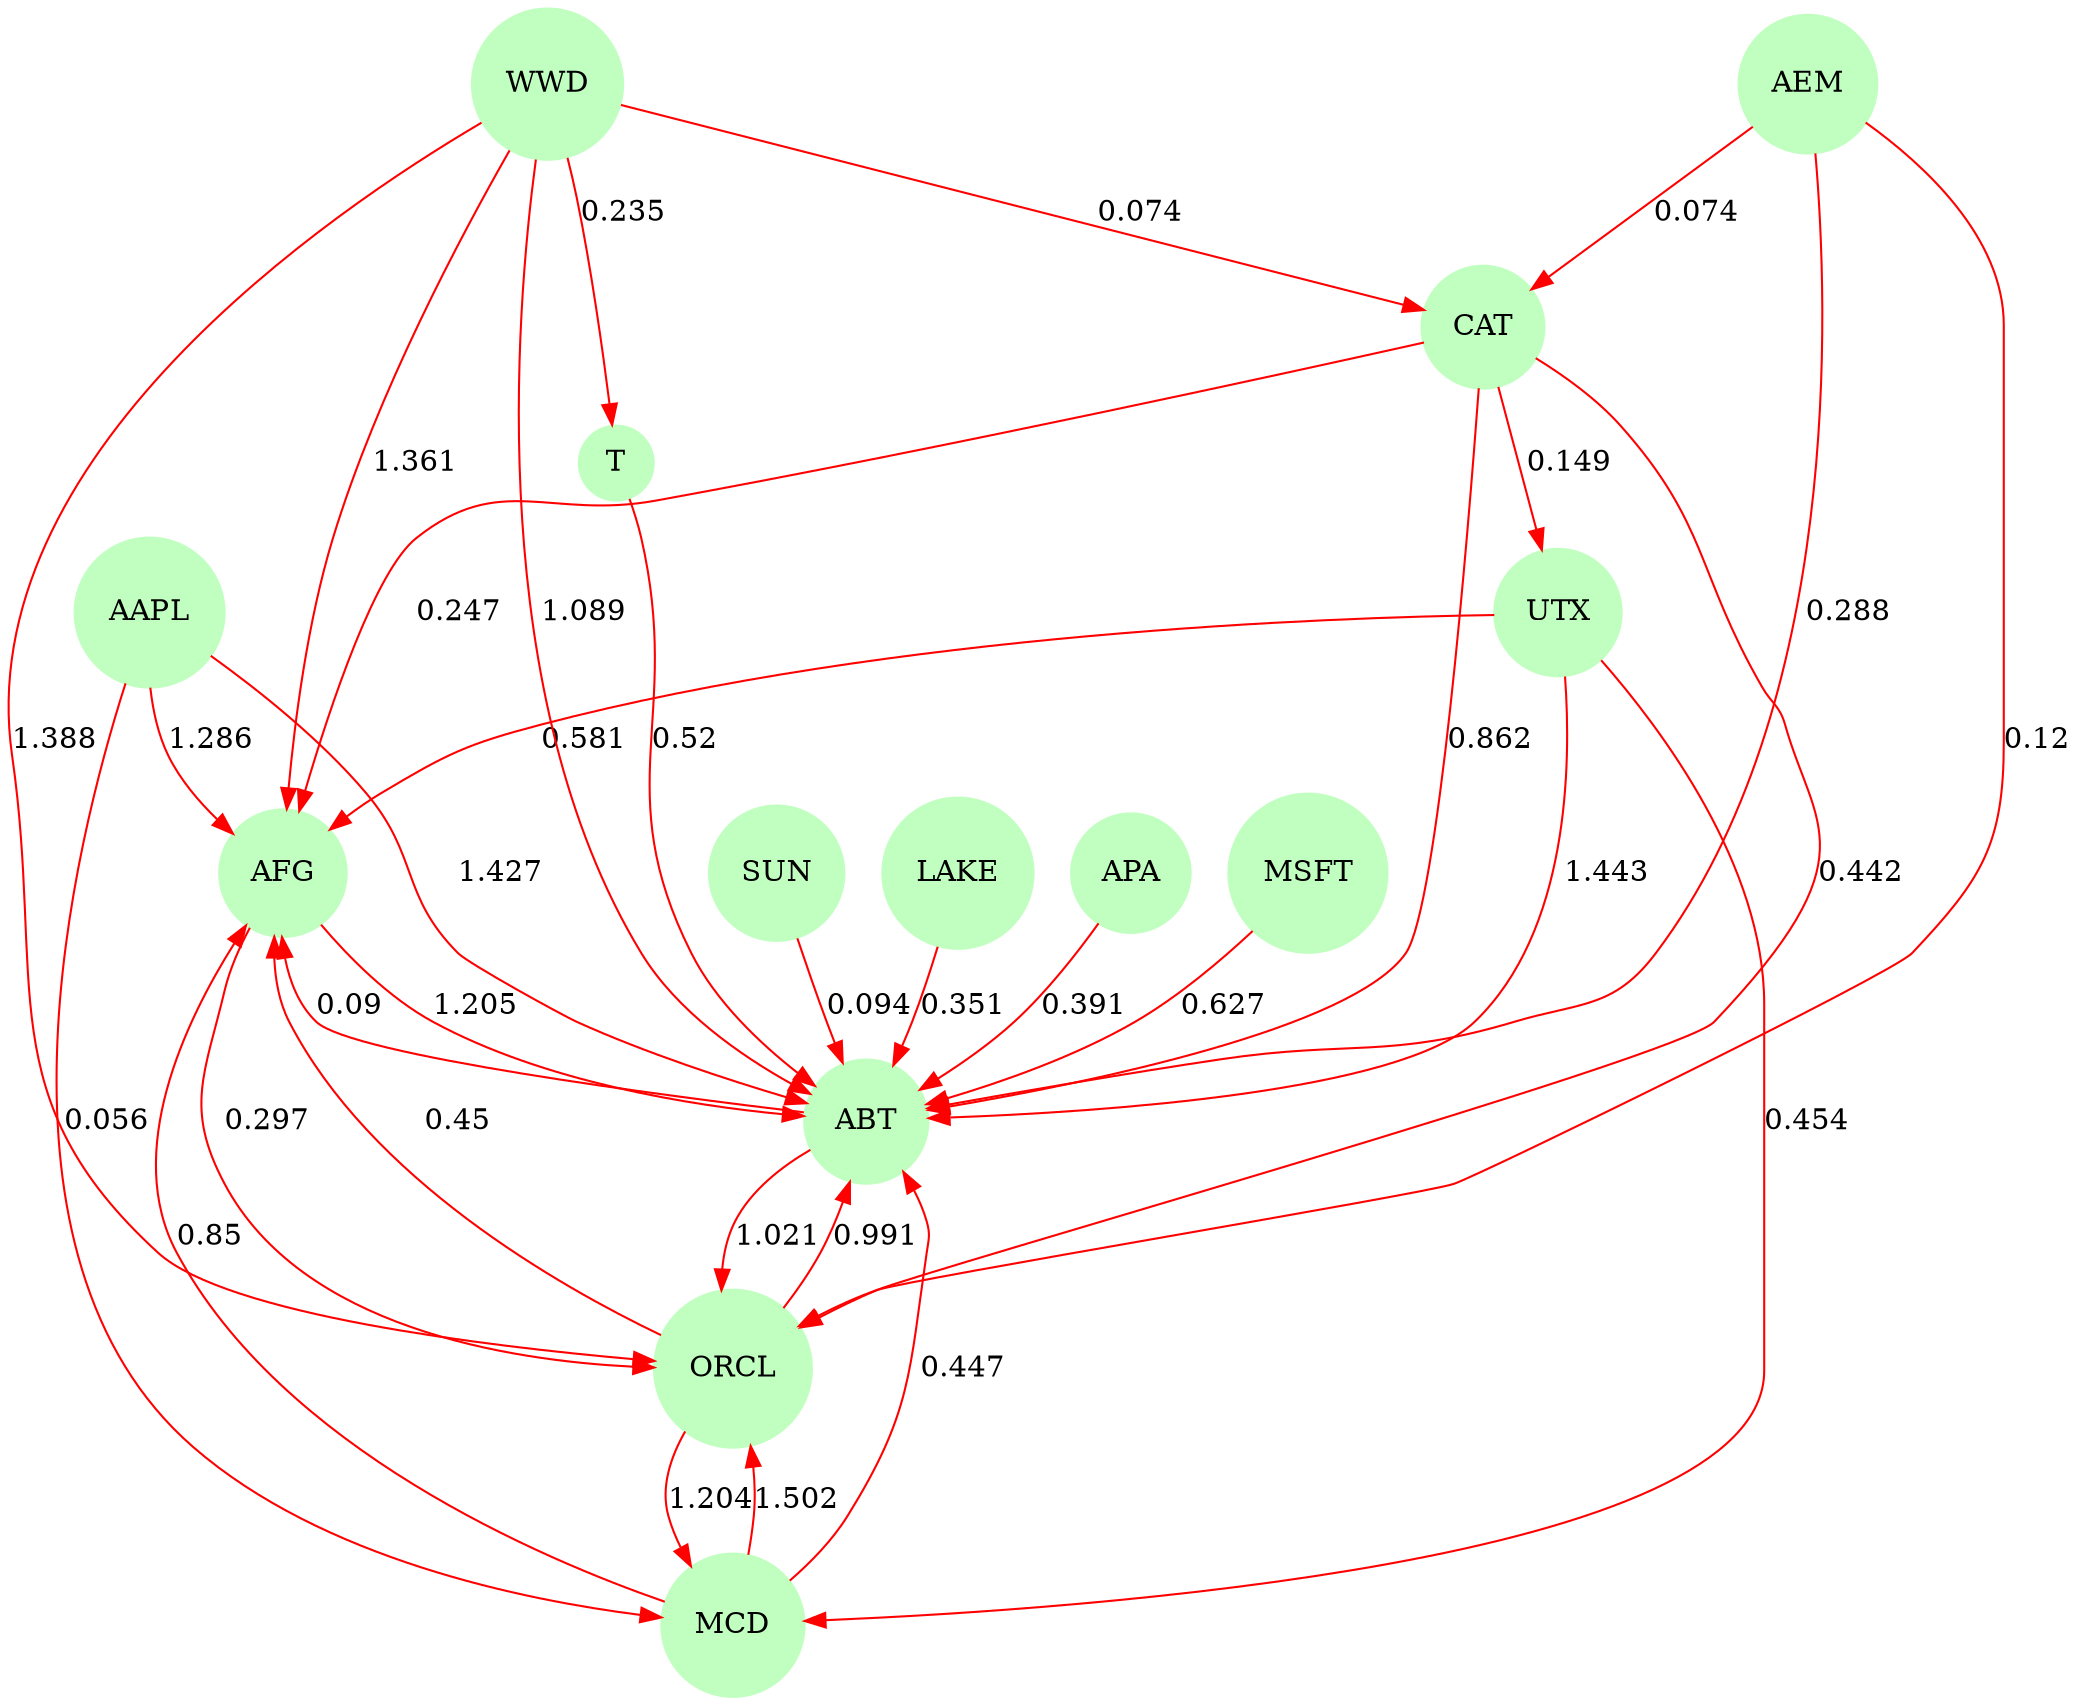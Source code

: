 strict digraph {

CAT -> UTX	 [color=red,label=0.149];
CAT -> AFG	 [color=red,label=0.247];
CAT -> ABT	 [color=red,label=0.862];
CAT -> ORCL	 [color=red,label=0.442];
UTX -> ABT	 [color=red,label=1.443];
UTX -> AFG	 [color=red,label=0.581];
UTX -> MCD	 [color=red,label=0.454];
AFG -> ORCL	 [color=red,label=0.297];
AFG -> ABT	 [color=red,label=1.205];
ABT -> ORCL	 [color=red,label=1.021];
ABT -> AFG	 [color=red,label=0.09];
ORCL -> AFG	 [color=red,label=0.45];
ORCL -> ABT	 [color=red,label=0.991];
ORCL -> MCD	 [color=red,label=1.204];
SUN -> ABT	 [color=red,label=0.094];
AAPL -> AFG	 [color=red,label=1.286];
AAPL -> ABT	 [color=red,label=1.427];
AAPL -> MCD	 [color=red,label=0.056];
MCD -> ORCL	 [color=red,label=1.502];
MCD -> AFG	 [color=red,label=0.85];
MCD -> ABT	 [color=red,label=0.447];
LAKE -> ABT	 [color=red,label=0.351];
WWD -> AFG	 [color=red,label=1.361];
WWD -> CAT	 [color=red,label=0.074];
WWD -> ORCL	 [color=red,label=1.388];
WWD -> ABT	 [color=red,label=1.089];
WWD -> T	 [color=red,label=0.235];
T -> ABT	 [color=red,label=0.52];
APA -> ABT	 [color=red,label=0.391];
AEM -> ORCL	 [color=red,label=0.12];
AEM -> ABT	 [color=red,label=0.288];
AEM -> CAT	 [color=red,label=0.074];
MSFT -> ABT	 [color=red,label=0.627];

CAT [shape=circle,color=darkseagreen1,style=filled];
SUN [shape=circle,color=darkseagreen1,style=filled];
AAPL [shape=circle,color=darkseagreen1,style=filled];
AFG [shape=circle,color=darkseagreen1,style=filled];
LAKE [shape=circle,color=darkseagreen1,style=filled];
MCD [shape=circle,color=darkseagreen1,style=filled];
WWD [shape=circle,color=darkseagreen1,style=filled];
ORCL [shape=circle,color=darkseagreen1,style=filled];
ABT [shape=circle,color=darkseagreen1,style=filled];
T [shape=circle,color=darkseagreen1,style=filled];
UTX [shape=circle,color=darkseagreen1,style=filled];
APA [shape=circle,color=darkseagreen1,style=filled];
AEM [shape=circle,color=darkseagreen1,style=filled];
MSFT [shape=circle,color=darkseagreen1,style=filled];

}

